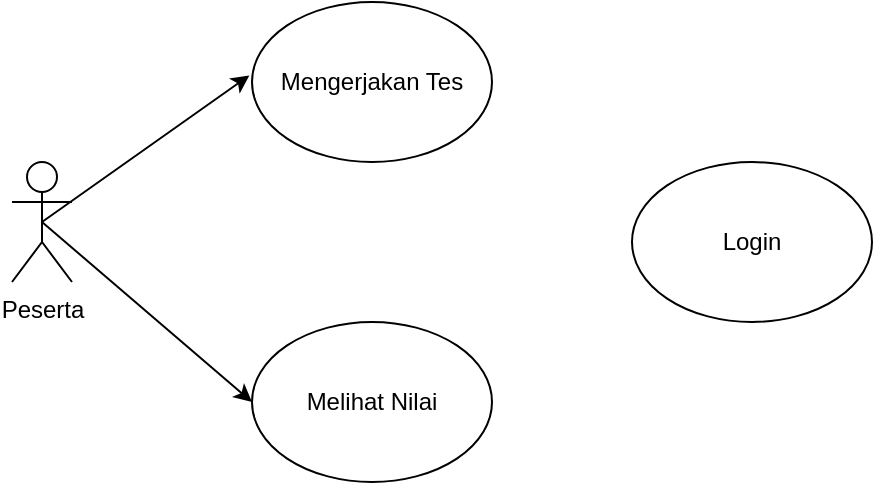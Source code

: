 <mxfile version="26.2.13">
  <diagram name="Page-1" id="VqI8kEnYmKEOlwKOQSvm">
    <mxGraphModel dx="807" dy="485" grid="1" gridSize="10" guides="1" tooltips="1" connect="1" arrows="1" fold="1" page="1" pageScale="1" pageWidth="850" pageHeight="1100" math="0" shadow="0">
      <root>
        <mxCell id="0" />
        <mxCell id="1" parent="0" />
        <mxCell id="UtEvSEuiLER2oOZy4esh-5" style="rounded=0;orthogonalLoop=1;jettySize=auto;html=1;exitX=0.5;exitY=0.5;exitDx=0;exitDy=0;exitPerimeter=0;entryX=0;entryY=0.5;entryDx=0;entryDy=0;" edge="1" parent="1" source="UtEvSEuiLER2oOZy4esh-1" target="UtEvSEuiLER2oOZy4esh-3">
          <mxGeometry relative="1" as="geometry" />
        </mxCell>
        <mxCell id="UtEvSEuiLER2oOZy4esh-1" value="Peserta" style="shape=umlActor;verticalLabelPosition=bottom;verticalAlign=top;html=1;outlineConnect=0;" vertex="1" parent="1">
          <mxGeometry x="120" y="280" width="30" height="60" as="geometry" />
        </mxCell>
        <mxCell id="UtEvSEuiLER2oOZy4esh-2" value="Mengerjakan Tes" style="ellipse;whiteSpace=wrap;html=1;" vertex="1" parent="1">
          <mxGeometry x="240" y="200" width="120" height="80" as="geometry" />
        </mxCell>
        <mxCell id="UtEvSEuiLER2oOZy4esh-3" value="Melihat Nilai" style="ellipse;whiteSpace=wrap;html=1;" vertex="1" parent="1">
          <mxGeometry x="240" y="360" width="120" height="80" as="geometry" />
        </mxCell>
        <mxCell id="UtEvSEuiLER2oOZy4esh-4" style="rounded=0;orthogonalLoop=1;jettySize=auto;html=1;exitX=0.5;exitY=0.5;exitDx=0;exitDy=0;exitPerimeter=0;entryX=-0.011;entryY=0.459;entryDx=0;entryDy=0;entryPerimeter=0;" edge="1" parent="1" source="UtEvSEuiLER2oOZy4esh-1" target="UtEvSEuiLER2oOZy4esh-2">
          <mxGeometry relative="1" as="geometry" />
        </mxCell>
        <mxCell id="UtEvSEuiLER2oOZy4esh-6" value="Login" style="ellipse;whiteSpace=wrap;html=1;" vertex="1" parent="1">
          <mxGeometry x="430" y="280" width="120" height="80" as="geometry" />
        </mxCell>
      </root>
    </mxGraphModel>
  </diagram>
</mxfile>
